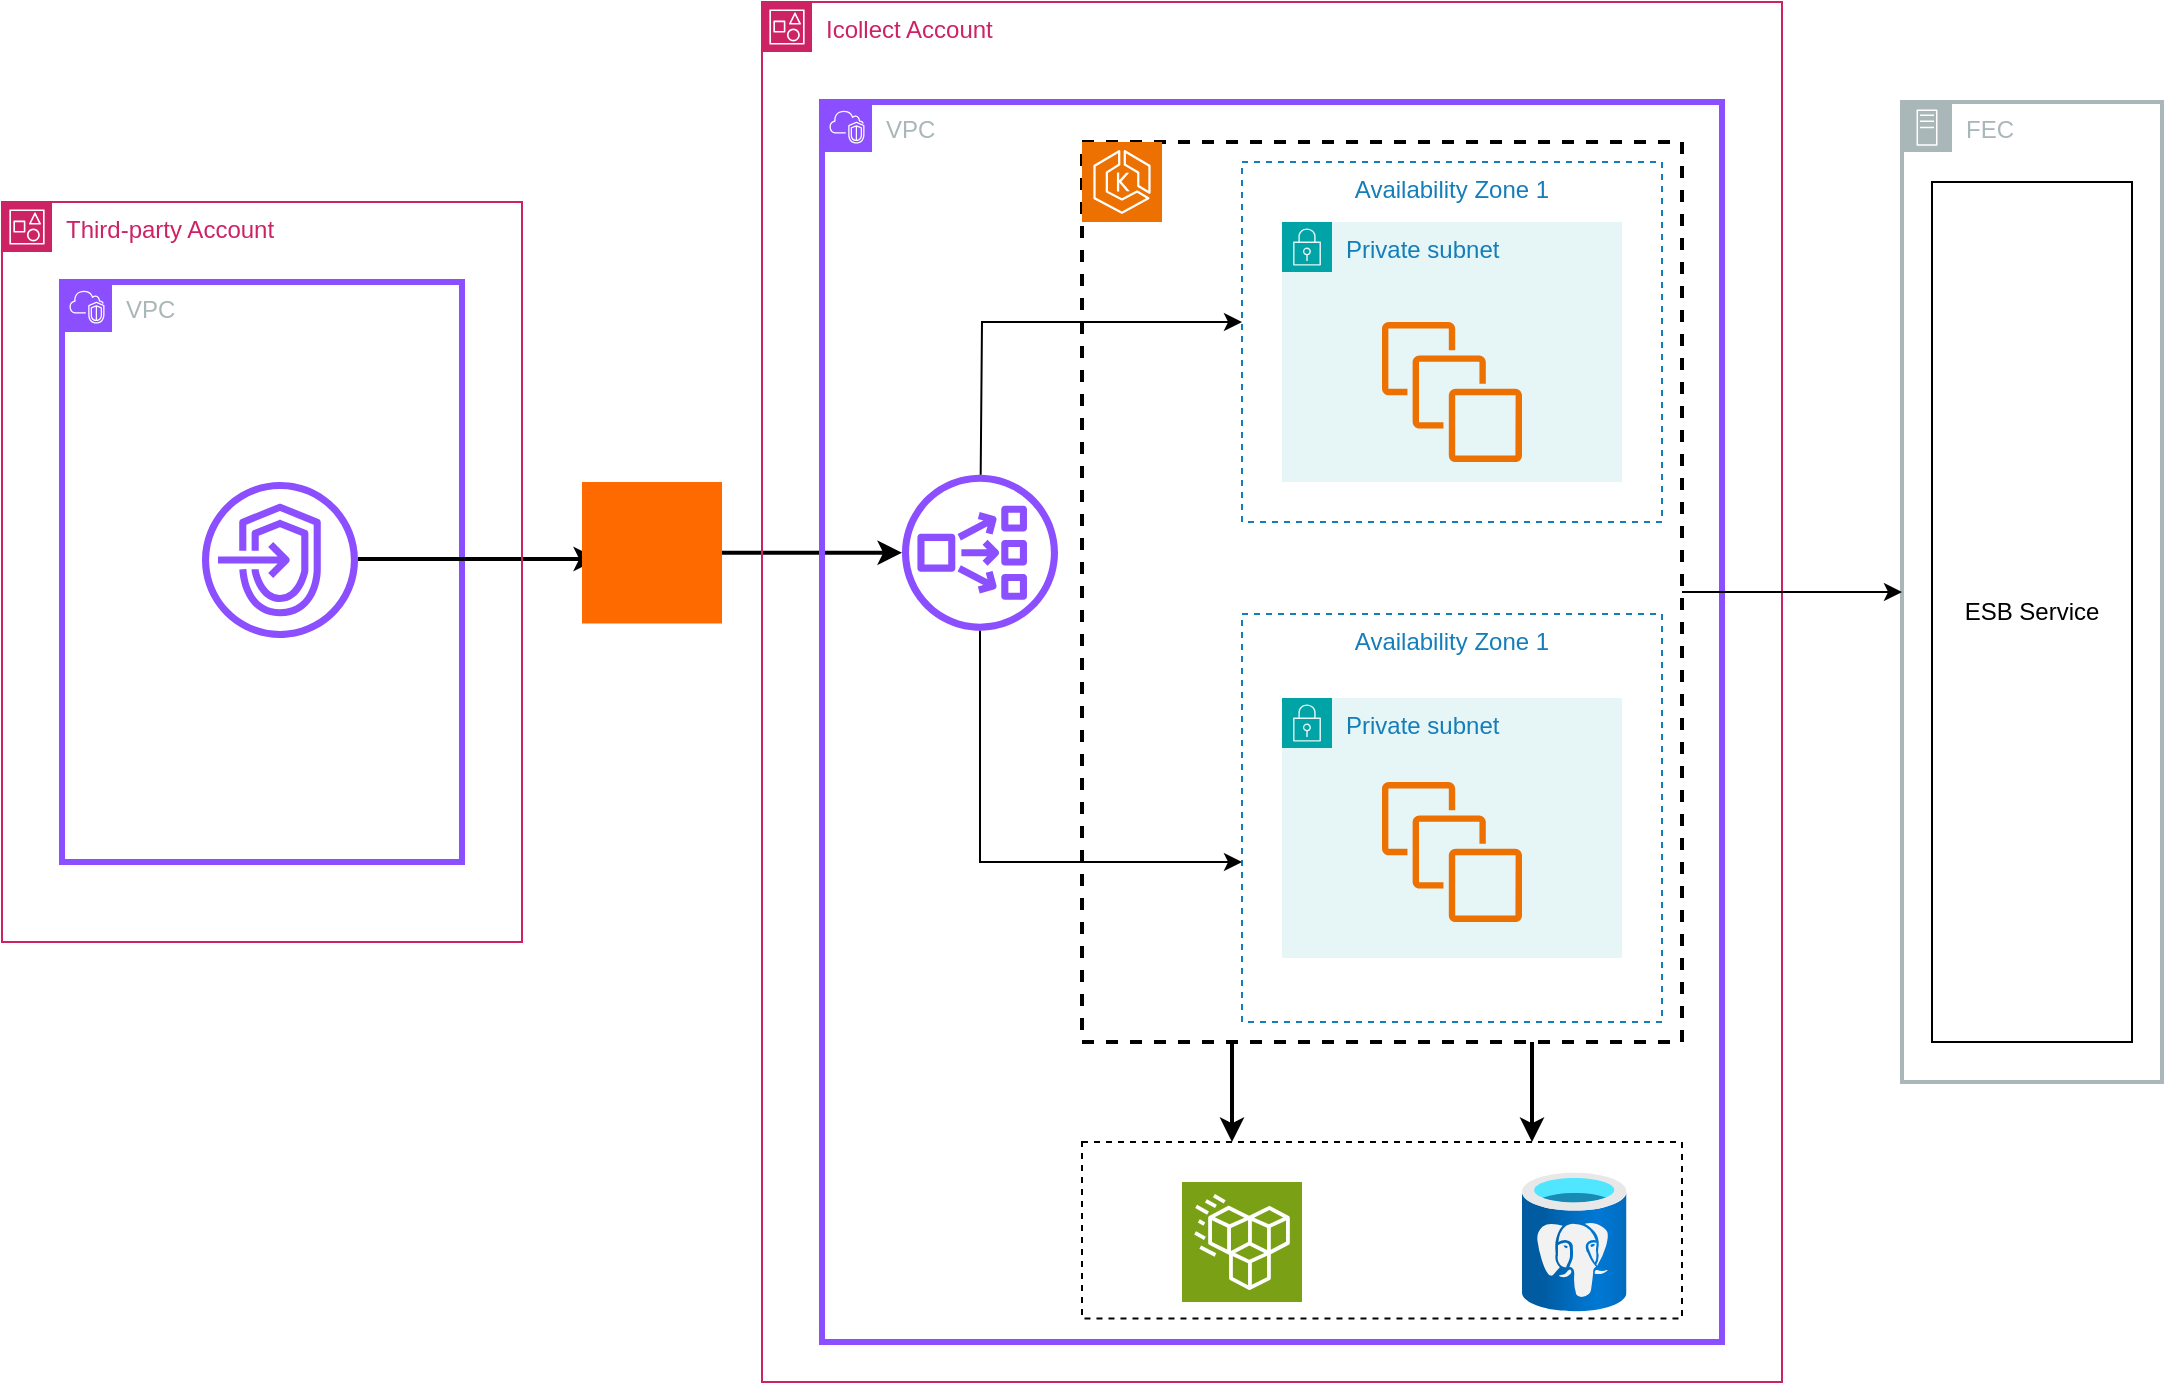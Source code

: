 <mxfile version="27.1.4">
  <diagram id="Ht1M8jgEwFfnCIfOTk4-" name="Page-1">
    <mxGraphModel dx="1220" dy="839" grid="1" gridSize="10" guides="1" tooltips="1" connect="1" arrows="1" fold="1" page="1" pageScale="1" pageWidth="1169" pageHeight="827" math="0" shadow="0">
      <root>
        <mxCell id="0" />
        <mxCell id="1" parent="0" />
        <mxCell id="5K6jLp8h9VaGMAMTurrs-5" value="VPC" style="points=[[0,0],[0.25,0],[0.5,0],[0.75,0],[1,0],[1,0.25],[1,0.5],[1,0.75],[1,1],[0.75,1],[0.5,1],[0.25,1],[0,1],[0,0.75],[0,0.5],[0,0.25]];outlineConnect=0;gradientColor=none;html=1;whiteSpace=wrap;fontSize=12;fontStyle=0;container=1;pointerEvents=0;collapsible=0;recursiveResize=0;shape=mxgraph.aws4.group;grIcon=mxgraph.aws4.group_vpc2;strokeColor=#8C4FFF;fillColor=none;verticalAlign=top;align=left;spacingLeft=30;fontColor=#AAB7B8;dashed=0;strokeWidth=3;" parent="1" vertex="1">
          <mxGeometry x="80" y="150" width="200" height="290" as="geometry" />
        </mxCell>
        <mxCell id="5K6jLp8h9VaGMAMTurrs-10" value="" style="sketch=0;outlineConnect=0;fontColor=#232F3E;gradientColor=none;fillColor=#8C4FFF;strokeColor=none;dashed=0;verticalLabelPosition=bottom;verticalAlign=top;align=center;html=1;fontSize=12;fontStyle=0;aspect=fixed;pointerEvents=1;shape=mxgraph.aws4.endpoints;" parent="5K6jLp8h9VaGMAMTurrs-5" vertex="1">
          <mxGeometry x="70" y="100" width="78" height="78" as="geometry" />
        </mxCell>
        <mxCell id="S_dY2xMIcpg-6XYuu0yD-6" value="" style="endArrow=classic;html=1;rounded=0;strokeWidth=2;" edge="1" parent="5K6jLp8h9VaGMAMTurrs-5">
          <mxGeometry width="50" height="50" relative="1" as="geometry">
            <mxPoint x="148" y="138.5" as="sourcePoint" />
            <mxPoint x="268" y="138.5" as="targetPoint" />
          </mxGeometry>
        </mxCell>
        <mxCell id="5K6jLp8h9VaGMAMTurrs-8" value="" style="points=[];aspect=fixed;html=1;align=center;shadow=0;dashed=0;fillColor=#FF6A00;strokeColor=none;shape=mxgraph.alibaba_cloud.privatelink;" parent="1" vertex="1">
          <mxGeometry x="340" y="250" width="70" height="70.75" as="geometry" />
        </mxCell>
        <mxCell id="S_dY2xMIcpg-6XYuu0yD-5" value="" style="endArrow=classic;html=1;rounded=0;strokeWidth=2;" edge="1" parent="1" source="5K6jLp8h9VaGMAMTurrs-8" target="5K6jLp8h9VaGMAMTurrs-9">
          <mxGeometry width="50" height="50" relative="1" as="geometry">
            <mxPoint x="500" y="370" as="sourcePoint" />
            <mxPoint x="550" y="320" as="targetPoint" />
          </mxGeometry>
        </mxCell>
        <mxCell id="5K6jLp8h9VaGMAMTurrs-6" value="VPC" style="points=[[0,0],[0.25,0],[0.5,0],[0.75,0],[1,0],[1,0.25],[1,0.5],[1,0.75],[1,1],[0.75,1],[0.5,1],[0.25,1],[0,1],[0,0.75],[0,0.5],[0,0.25]];outlineConnect=0;gradientColor=none;html=1;whiteSpace=wrap;fontSize=12;fontStyle=0;container=1;pointerEvents=0;collapsible=0;recursiveResize=0;shape=mxgraph.aws4.group;grIcon=mxgraph.aws4.group_vpc2;strokeColor=#8C4FFF;fillColor=none;verticalAlign=top;align=left;spacingLeft=30;fontColor=#AAB7B8;dashed=0;strokeWidth=3;" parent="1" vertex="1">
          <mxGeometry x="460" y="60" width="450" height="620" as="geometry" />
        </mxCell>
        <mxCell id="5K6jLp8h9VaGMAMTurrs-9" value="" style="sketch=0;outlineConnect=0;fontColor=#232F3E;gradientColor=none;fillColor=#8C4FFF;strokeColor=none;dashed=0;verticalLabelPosition=bottom;verticalAlign=top;align=center;html=1;fontSize=12;fontStyle=0;aspect=fixed;pointerEvents=1;shape=mxgraph.aws4.network_load_balancer;" parent="5K6jLp8h9VaGMAMTurrs-6" vertex="1">
          <mxGeometry x="40" y="186.38" width="78" height="78" as="geometry" />
        </mxCell>
        <mxCell id="S_dY2xMIcpg-6XYuu0yD-7" value="Private subnet" style="points=[[0,0],[0.25,0],[0.5,0],[0.75,0],[1,0],[1,0.25],[1,0.5],[1,0.75],[1,1],[0.75,1],[0.5,1],[0.25,1],[0,1],[0,0.75],[0,0.5],[0,0.25]];outlineConnect=0;gradientColor=none;html=1;whiteSpace=wrap;fontSize=12;fontStyle=0;container=1;pointerEvents=0;collapsible=0;recursiveResize=0;shape=mxgraph.aws4.group;grIcon=mxgraph.aws4.group_security_group;grStroke=0;strokeColor=#00A4A6;fillColor=#E6F6F7;verticalAlign=top;align=left;spacingLeft=30;fontColor=#147EBA;dashed=0;" vertex="1" parent="5K6jLp8h9VaGMAMTurrs-6">
          <mxGeometry x="230" y="60" width="170" height="130" as="geometry" />
        </mxCell>
        <mxCell id="5K6jLp8h9VaGMAMTurrs-16" value="Availability Zone 1" style="fillColor=none;strokeColor=#147EBA;dashed=1;verticalAlign=top;fontStyle=0;fontColor=#147EBA;whiteSpace=wrap;html=1;" parent="5K6jLp8h9VaGMAMTurrs-6" vertex="1">
          <mxGeometry x="210" y="30" width="210" height="180" as="geometry" />
        </mxCell>
        <mxCell id="S_dY2xMIcpg-6XYuu0yD-13" value="Availability Zone 1" style="fillColor=none;strokeColor=#147EBA;dashed=1;verticalAlign=top;fontStyle=0;fontColor=#147EBA;whiteSpace=wrap;html=1;" vertex="1" parent="5K6jLp8h9VaGMAMTurrs-6">
          <mxGeometry x="210" y="256" width="210" height="204" as="geometry" />
        </mxCell>
        <mxCell id="S_dY2xMIcpg-6XYuu0yD-16" value="Private subnet" style="points=[[0,0],[0.25,0],[0.5,0],[0.75,0],[1,0],[1,0.25],[1,0.5],[1,0.75],[1,1],[0.75,1],[0.5,1],[0.25,1],[0,1],[0,0.75],[0,0.5],[0,0.25]];outlineConnect=0;gradientColor=none;html=1;whiteSpace=wrap;fontSize=12;fontStyle=0;container=1;pointerEvents=0;collapsible=0;recursiveResize=0;shape=mxgraph.aws4.group;grIcon=mxgraph.aws4.group_security_group;grStroke=0;strokeColor=#00A4A6;fillColor=#E6F6F7;verticalAlign=top;align=left;spacingLeft=30;fontColor=#147EBA;dashed=0;" vertex="1" parent="5K6jLp8h9VaGMAMTurrs-6">
          <mxGeometry x="230" y="298" width="170" height="130" as="geometry" />
        </mxCell>
        <mxCell id="S_dY2xMIcpg-6XYuu0yD-18" value="" style="sketch=0;outlineConnect=0;fontColor=#232F3E;gradientColor=none;fillColor=#ED7100;strokeColor=none;dashed=0;verticalLabelPosition=bottom;verticalAlign=top;align=center;html=1;fontSize=12;fontStyle=0;aspect=fixed;pointerEvents=1;shape=mxgraph.aws4.instances;" vertex="1" parent="5K6jLp8h9VaGMAMTurrs-6">
          <mxGeometry x="280" y="110" width="70" height="70" as="geometry" />
        </mxCell>
        <mxCell id="S_dY2xMIcpg-6XYuu0yD-19" value="" style="sketch=0;outlineConnect=0;fontColor=#232F3E;gradientColor=none;fillColor=#ED7100;strokeColor=none;dashed=0;verticalLabelPosition=bottom;verticalAlign=top;align=center;html=1;fontSize=12;fontStyle=0;aspect=fixed;pointerEvents=1;shape=mxgraph.aws4.instances;" vertex="1" parent="5K6jLp8h9VaGMAMTurrs-6">
          <mxGeometry x="280" y="340" width="70" height="70" as="geometry" />
        </mxCell>
        <mxCell id="5K6jLp8h9VaGMAMTurrs-12" value="" style="rounded=0;whiteSpace=wrap;html=1;dashed=1;fillColor=none;strokeColor=light-dark(#000000,#FF8000);strokeWidth=2;" parent="5K6jLp8h9VaGMAMTurrs-6" vertex="1">
          <mxGeometry x="130" y="20" width="300" height="450" as="geometry" />
        </mxCell>
        <mxCell id="5K6jLp8h9VaGMAMTurrs-13" value="" style="sketch=0;points=[[0,0,0],[0.25,0,0],[0.5,0,0],[0.75,0,0],[1,0,0],[0,1,0],[0.25,1,0],[0.5,1,0],[0.75,1,0],[1,1,0],[0,0.25,0],[0,0.5,0],[0,0.75,0],[1,0.25,0],[1,0.5,0],[1,0.75,0]];outlineConnect=0;fontColor=#232F3E;fillColor=#ED7100;strokeColor=#ffffff;dashed=0;verticalLabelPosition=bottom;verticalAlign=top;align=center;html=1;fontSize=12;fontStyle=0;aspect=fixed;shape=mxgraph.aws4.resourceIcon;resIcon=mxgraph.aws4.eks;" parent="5K6jLp8h9VaGMAMTurrs-6" vertex="1">
          <mxGeometry x="130" y="20" width="40" height="40" as="geometry" />
        </mxCell>
        <mxCell id="S_dY2xMIcpg-6XYuu0yD-22" value="" style="endArrow=classic;html=1;rounded=0;" edge="1" parent="5K6jLp8h9VaGMAMTurrs-6" source="5K6jLp8h9VaGMAMTurrs-9">
          <mxGeometry width="50" height="50" relative="1" as="geometry">
            <mxPoint x="180" y="290" as="sourcePoint" />
            <mxPoint x="210" y="110" as="targetPoint" />
            <Array as="points">
              <mxPoint x="80" y="110" />
            </Array>
          </mxGeometry>
        </mxCell>
        <mxCell id="S_dY2xMIcpg-6XYuu0yD-23" value="" style="endArrow=classic;html=1;rounded=0;" edge="1" parent="5K6jLp8h9VaGMAMTurrs-6" source="5K6jLp8h9VaGMAMTurrs-9">
          <mxGeometry width="50" height="50" relative="1" as="geometry">
            <mxPoint x="80" y="430" as="sourcePoint" />
            <mxPoint x="210" y="380" as="targetPoint" />
            <Array as="points">
              <mxPoint x="79" y="380" />
              <mxPoint x="120" y="380" />
              <mxPoint x="210" y="380" />
            </Array>
          </mxGeometry>
        </mxCell>
        <mxCell id="S_dY2xMIcpg-6XYuu0yD-20" value="FEC" style="sketch=0;outlineConnect=0;gradientColor=none;html=1;whiteSpace=wrap;fontSize=12;fontStyle=0;shape=mxgraph.aws4.group;grIcon=mxgraph.aws4.group_on_premise;strokeColor=light-dark(#AAB7B8,#004C99);fillColor=none;verticalAlign=top;align=left;spacingLeft=30;fontColor=#AAB7B8;dashed=0;strokeWidth=2;" vertex="1" parent="1">
          <mxGeometry x="1000" y="60" width="130" height="490" as="geometry" />
        </mxCell>
        <mxCell id="S_dY2xMIcpg-6XYuu0yD-24" value="Third-party Account" style="points=[[0,0],[0.25,0],[0.5,0],[0.75,0],[1,0],[1,0.25],[1,0.5],[1,0.75],[1,1],[0.75,1],[0.5,1],[0.25,1],[0,1],[0,0.75],[0,0.5],[0,0.25]];outlineConnect=0;gradientColor=none;html=1;whiteSpace=wrap;fontSize=12;fontStyle=0;container=1;pointerEvents=0;collapsible=0;recursiveResize=0;shape=mxgraph.aws4.group;grIcon=mxgraph.aws4.group_account;strokeColor=#CD2264;fillColor=none;verticalAlign=top;align=left;spacingLeft=30;fontColor=#CD2264;dashed=0;" vertex="1" parent="1">
          <mxGeometry x="50" y="110" width="260" height="370" as="geometry" />
        </mxCell>
        <mxCell id="S_dY2xMIcpg-6XYuu0yD-25" value="Icollect Account" style="points=[[0,0],[0.25,0],[0.5,0],[0.75,0],[1,0],[1,0.25],[1,0.5],[1,0.75],[1,1],[0.75,1],[0.5,1],[0.25,1],[0,1],[0,0.75],[0,0.5],[0,0.25]];outlineConnect=0;gradientColor=none;html=1;whiteSpace=wrap;fontSize=12;fontStyle=0;container=1;pointerEvents=0;collapsible=0;recursiveResize=0;shape=mxgraph.aws4.group;grIcon=mxgraph.aws4.group_account;strokeColor=#CD2264;fillColor=none;verticalAlign=top;align=left;spacingLeft=30;fontColor=#CD2264;dashed=0;" vertex="1" parent="1">
          <mxGeometry x="430" y="10" width="510" height="690" as="geometry" />
        </mxCell>
        <mxCell id="5K6jLp8h9VaGMAMTurrs-18" value="" style="rounded=0;whiteSpace=wrap;html=1;fillColor=none;dashed=1;strokeColor=light-dark(#000000,#3399FF);" parent="S_dY2xMIcpg-6XYuu0yD-25" vertex="1">
          <mxGeometry x="160" y="570" width="300" height="88.24" as="geometry" />
        </mxCell>
        <mxCell id="S_dY2xMIcpg-6XYuu0yD-2" value="" style="sketch=0;points=[[0,0,0],[0.25,0,0],[0.5,0,0],[0.75,0,0],[1,0,0],[0,1,0],[0.25,1,0],[0.5,1,0],[0.75,1,0],[1,1,0],[0,0.25,0],[0,0.5,0],[0,0.75,0],[1,0.25,0],[1,0.5,0],[1,0.75,0]];outlineConnect=0;fontColor=#232F3E;fillColor=#7AA116;strokeColor=#ffffff;dashed=0;verticalLabelPosition=bottom;verticalAlign=top;align=center;html=1;fontSize=12;fontStyle=0;aspect=fixed;shape=mxgraph.aws4.resourceIcon;resIcon=mxgraph.aws4.efs_standard;" vertex="1" parent="S_dY2xMIcpg-6XYuu0yD-25">
          <mxGeometry x="210" y="590" width="60" height="60" as="geometry" />
        </mxCell>
        <mxCell id="S_dY2xMIcpg-6XYuu0yD-1" value="" style="image;aspect=fixed;html=1;points=[];align=center;fontSize=12;image=img/lib/azure2/databases/Azure_Database_PostgreSQL_Server.svg;" vertex="1" parent="S_dY2xMIcpg-6XYuu0yD-25">
          <mxGeometry x="380" y="585.17" width="52.25" height="69.67" as="geometry" />
        </mxCell>
        <mxCell id="S_dY2xMIcpg-6XYuu0yD-26" value="" style="endArrow=classic;html=1;rounded=0;exitX=1;exitY=0.5;exitDx=0;exitDy=0;" edge="1" parent="1" source="5K6jLp8h9VaGMAMTurrs-12" target="S_dY2xMIcpg-6XYuu0yD-20">
          <mxGeometry width="50" height="50" relative="1" as="geometry">
            <mxPoint x="570" y="390" as="sourcePoint" />
            <mxPoint x="620" y="340" as="targetPoint" />
          </mxGeometry>
        </mxCell>
        <mxCell id="S_dY2xMIcpg-6XYuu0yD-27" value="ESB Service" style="rounded=0;whiteSpace=wrap;html=1;" vertex="1" parent="1">
          <mxGeometry x="1015" y="100" width="100" height="430" as="geometry" />
        </mxCell>
        <mxCell id="S_dY2xMIcpg-6XYuu0yD-28" value="" style="endArrow=classic;html=1;rounded=0;exitX=0.75;exitY=1;exitDx=0;exitDy=0;entryX=0.75;entryY=0;entryDx=0;entryDy=0;strokeWidth=2;" edge="1" parent="1" source="5K6jLp8h9VaGMAMTurrs-12" target="5K6jLp8h9VaGMAMTurrs-18">
          <mxGeometry width="50" height="50" relative="1" as="geometry">
            <mxPoint x="570" y="390" as="sourcePoint" />
            <mxPoint x="620" y="340" as="targetPoint" />
          </mxGeometry>
        </mxCell>
        <mxCell id="S_dY2xMIcpg-6XYuu0yD-30" value="" style="endArrow=classic;html=1;rounded=0;exitX=0.25;exitY=1;exitDx=0;exitDy=0;entryX=0.25;entryY=0;entryDx=0;entryDy=0;strokeWidth=2;" edge="1" parent="1" source="5K6jLp8h9VaGMAMTurrs-12" target="5K6jLp8h9VaGMAMTurrs-18">
          <mxGeometry width="50" height="50" relative="1" as="geometry">
            <mxPoint x="570" y="390" as="sourcePoint" />
            <mxPoint x="620" y="340" as="targetPoint" />
          </mxGeometry>
        </mxCell>
      </root>
    </mxGraphModel>
  </diagram>
</mxfile>
